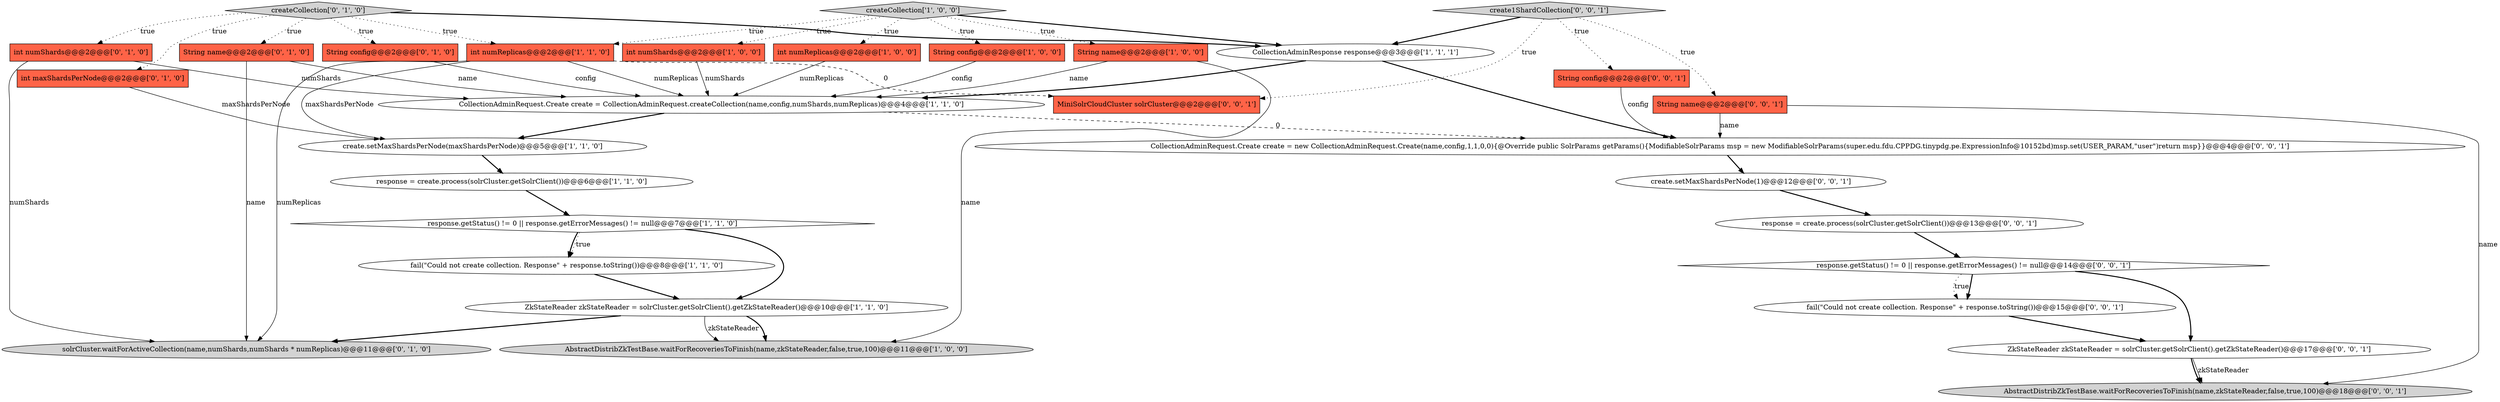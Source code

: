 digraph {
11 [style = filled, label = "createCollection['1', '0', '0']", fillcolor = lightgray, shape = diamond image = "AAA0AAABBB1BBB"];
13 [style = filled, label = "CollectionAdminResponse response@@@3@@@['1', '1', '1']", fillcolor = white, shape = ellipse image = "AAA0AAABBB1BBB"];
9 [style = filled, label = "int numReplicas@@@2@@@['1', '0', '0']", fillcolor = tomato, shape = box image = "AAA0AAABBB1BBB"];
21 [style = filled, label = "response = create.process(solrCluster.getSolrClient())@@@13@@@['0', '0', '1']", fillcolor = white, shape = ellipse image = "AAA0AAABBB3BBB"];
4 [style = filled, label = "CollectionAdminRequest.Create create = CollectionAdminRequest.createCollection(name,config,numShards,numReplicas)@@@4@@@['1', '1', '0']", fillcolor = white, shape = ellipse image = "AAA0AAABBB1BBB"];
17 [style = filled, label = "String name@@@2@@@['0', '1', '0']", fillcolor = tomato, shape = box image = "AAA0AAABBB2BBB"];
28 [style = filled, label = "create1ShardCollection['0', '0', '1']", fillcolor = lightgray, shape = diamond image = "AAA0AAABBB3BBB"];
24 [style = filled, label = "create.setMaxShardsPerNode(1)@@@12@@@['0', '0', '1']", fillcolor = white, shape = ellipse image = "AAA0AAABBB3BBB"];
23 [style = filled, label = "String config@@@2@@@['0', '0', '1']", fillcolor = tomato, shape = box image = "AAA0AAABBB3BBB"];
12 [style = filled, label = "response = create.process(solrCluster.getSolrClient())@@@6@@@['1', '1', '0']", fillcolor = white, shape = ellipse image = "AAA0AAABBB1BBB"];
20 [style = filled, label = "AbstractDistribZkTestBase.waitForRecoveriesToFinish(name,zkStateReader,false,true,100)@@@18@@@['0', '0', '1']", fillcolor = lightgray, shape = ellipse image = "AAA0AAABBB3BBB"];
8 [style = filled, label = "fail(\"Could not create collection. Response\" + response.toString())@@@8@@@['1', '1', '0']", fillcolor = white, shape = ellipse image = "AAA0AAABBB1BBB"];
19 [style = filled, label = "createCollection['0', '1', '0']", fillcolor = lightgray, shape = diamond image = "AAA0AAABBB2BBB"];
15 [style = filled, label = "int numShards@@@2@@@['0', '1', '0']", fillcolor = tomato, shape = box image = "AAA0AAABBB2BBB"];
26 [style = filled, label = "ZkStateReader zkStateReader = solrCluster.getSolrClient().getZkStateReader()@@@17@@@['0', '0', '1']", fillcolor = white, shape = ellipse image = "AAA0AAABBB3BBB"];
30 [style = filled, label = "CollectionAdminRequest.Create create = new CollectionAdminRequest.Create(name,config,1,1,0,0){@Override public SolrParams getParams(){ModifiableSolrParams msp = new ModifiableSolrParams(super.edu.fdu.CPPDG.tinypdg.pe.ExpressionInfo@10152bd)msp.set(USER_PARAM,\"user\")return msp}}@@@4@@@['0', '0', '1']", fillcolor = white, shape = ellipse image = "AAA0AAABBB3BBB"];
18 [style = filled, label = "String config@@@2@@@['0', '1', '0']", fillcolor = tomato, shape = box image = "AAA0AAABBB2BBB"];
27 [style = filled, label = "String name@@@2@@@['0', '0', '1']", fillcolor = tomato, shape = box image = "AAA0AAABBB3BBB"];
0 [style = filled, label = "response.getStatus() != 0 || response.getErrorMessages() != null@@@7@@@['1', '1', '0']", fillcolor = white, shape = diamond image = "AAA0AAABBB1BBB"];
5 [style = filled, label = "AbstractDistribZkTestBase.waitForRecoveriesToFinish(name,zkStateReader,false,true,100)@@@11@@@['1', '0', '0']", fillcolor = lightgray, shape = ellipse image = "AAA0AAABBB1BBB"];
10 [style = filled, label = "int numReplicas@@@2@@@['1', '1', '0']", fillcolor = tomato, shape = box image = "AAA0AAABBB1BBB"];
1 [style = filled, label = "ZkStateReader zkStateReader = solrCluster.getSolrClient().getZkStateReader()@@@10@@@['1', '1', '0']", fillcolor = white, shape = ellipse image = "AAA0AAABBB1BBB"];
6 [style = filled, label = "String name@@@2@@@['1', '0', '0']", fillcolor = tomato, shape = box image = "AAA0AAABBB1BBB"];
3 [style = filled, label = "create.setMaxShardsPerNode(maxShardsPerNode)@@@5@@@['1', '1', '0']", fillcolor = white, shape = ellipse image = "AAA0AAABBB1BBB"];
22 [style = filled, label = "fail(\"Could not create collection. Response\" + response.toString())@@@15@@@['0', '0', '1']", fillcolor = white, shape = ellipse image = "AAA0AAABBB3BBB"];
25 [style = filled, label = "response.getStatus() != 0 || response.getErrorMessages() != null@@@14@@@['0', '0', '1']", fillcolor = white, shape = diamond image = "AAA0AAABBB3BBB"];
29 [style = filled, label = "MiniSolrCloudCluster solrCluster@@@2@@@['0', '0', '1']", fillcolor = tomato, shape = box image = "AAA0AAABBB3BBB"];
2 [style = filled, label = "String config@@@2@@@['1', '0', '0']", fillcolor = tomato, shape = box image = "AAA0AAABBB1BBB"];
14 [style = filled, label = "int maxShardsPerNode@@@2@@@['0', '1', '0']", fillcolor = tomato, shape = box image = "AAA0AAABBB2BBB"];
16 [style = filled, label = "solrCluster.waitForActiveCollection(name,numShards,numShards * numReplicas)@@@11@@@['0', '1', '0']", fillcolor = lightgray, shape = ellipse image = "AAA0AAABBB2BBB"];
7 [style = filled, label = "int numShards@@@2@@@['1', '0', '0']", fillcolor = tomato, shape = box image = "AAA0AAABBB1BBB"];
24->21 [style = bold, label=""];
9->4 [style = solid, label="numReplicas"];
12->0 [style = bold, label=""];
7->4 [style = solid, label="numShards"];
28->13 [style = bold, label=""];
11->9 [style = dotted, label="true"];
6->4 [style = solid, label="name"];
11->2 [style = dotted, label="true"];
1->5 [style = solid, label="zkStateReader"];
13->4 [style = bold, label=""];
27->20 [style = solid, label="name"];
27->30 [style = solid, label="name"];
13->30 [style = bold, label=""];
11->10 [style = dotted, label="true"];
17->4 [style = solid, label="name"];
0->8 [style = dotted, label="true"];
10->3 [style = solid, label="maxShardsPerNode"];
10->29 [style = dashed, label="0"];
18->4 [style = solid, label="config"];
25->26 [style = bold, label=""];
26->20 [style = bold, label=""];
15->4 [style = solid, label="numShards"];
19->14 [style = dotted, label="true"];
11->7 [style = dotted, label="true"];
0->8 [style = bold, label=""];
19->10 [style = dotted, label="true"];
2->4 [style = solid, label="config"];
25->22 [style = dotted, label="true"];
28->27 [style = dotted, label="true"];
14->3 [style = solid, label="maxShardsPerNode"];
10->4 [style = solid, label="numReplicas"];
0->1 [style = bold, label=""];
4->30 [style = dashed, label="0"];
19->13 [style = bold, label=""];
19->18 [style = dotted, label="true"];
23->30 [style = solid, label="config"];
8->1 [style = bold, label=""];
21->25 [style = bold, label=""];
22->26 [style = bold, label=""];
3->12 [style = bold, label=""];
11->6 [style = dotted, label="true"];
19->15 [style = dotted, label="true"];
6->5 [style = solid, label="name"];
26->20 [style = solid, label="zkStateReader"];
11->13 [style = bold, label=""];
28->23 [style = dotted, label="true"];
17->16 [style = solid, label="name"];
15->16 [style = solid, label="numShards"];
19->17 [style = dotted, label="true"];
1->16 [style = bold, label=""];
10->16 [style = solid, label="numReplicas"];
25->22 [style = bold, label=""];
4->3 [style = bold, label=""];
28->29 [style = dotted, label="true"];
30->24 [style = bold, label=""];
1->5 [style = bold, label=""];
}
